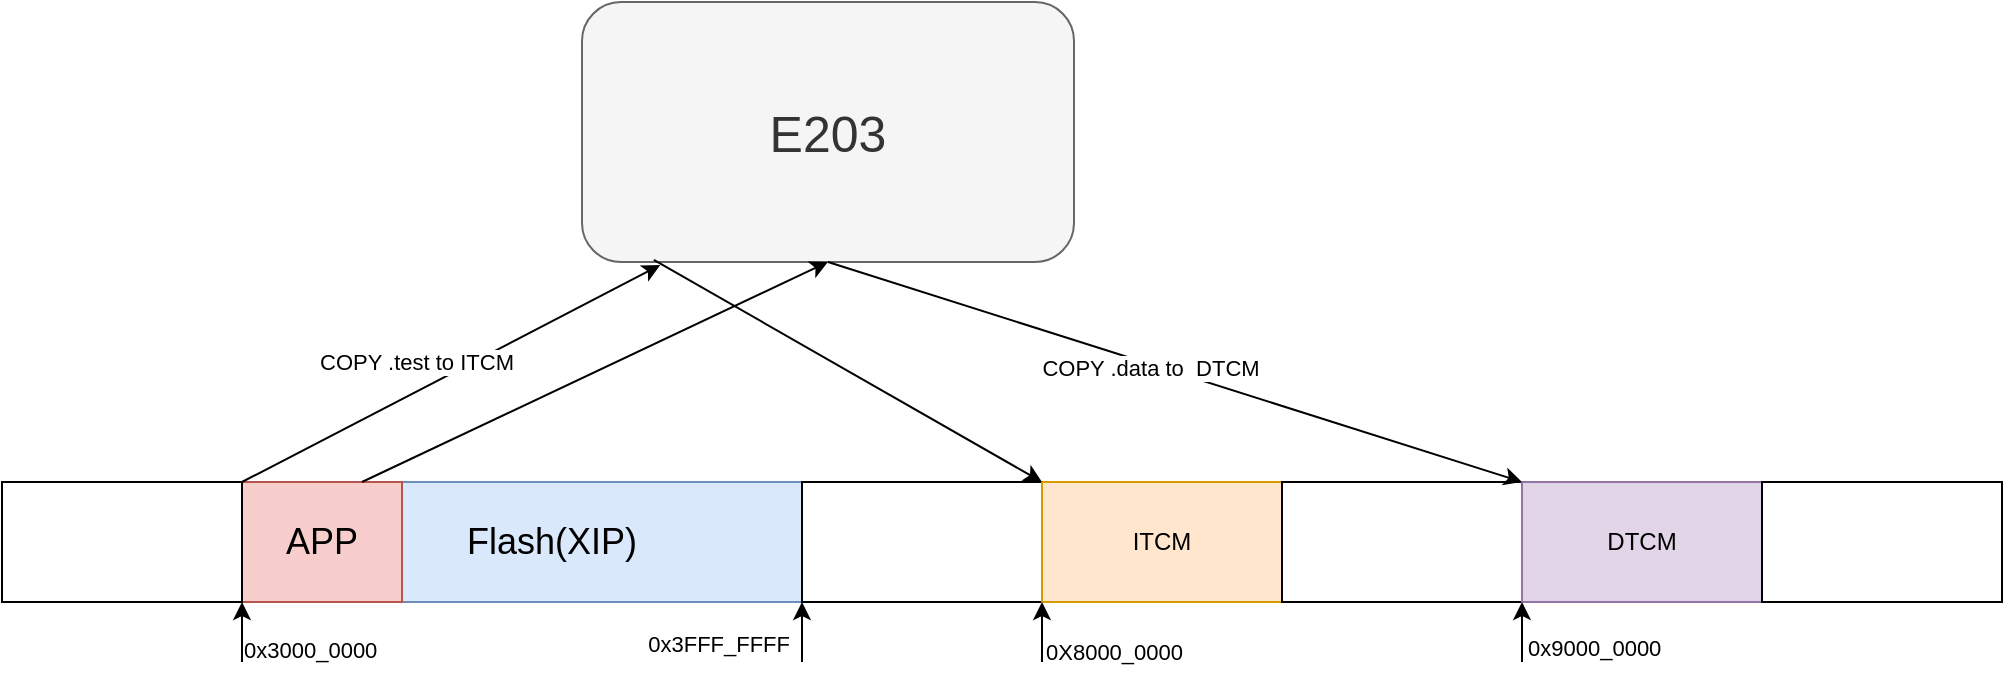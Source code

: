 <mxfile version="21.1.9" type="github">
  <diagram name="第 1 页" id="2LffVak39jsRAu2qzqk5">
    <mxGraphModel dx="1195" dy="626" grid="1" gridSize="10" guides="1" tooltips="1" connect="1" arrows="1" fold="1" page="1" pageScale="1" pageWidth="827" pageHeight="1169" math="0" shadow="0">
      <root>
        <mxCell id="0" />
        <mxCell id="1" parent="0" />
        <mxCell id="Gvte_bGv6yS3TtqOH1Us-2" value="&amp;nbsp; &amp;nbsp; &amp;nbsp; Flash(XIP)" style="rounded=0;whiteSpace=wrap;html=1;fontSize=18;align=center;fillColor=#dae8fc;strokeColor=#6c8ebf;" vertex="1" parent="1">
          <mxGeometry x="140" y="270" width="280" height="60" as="geometry" />
        </mxCell>
        <mxCell id="Gvte_bGv6yS3TtqOH1Us-3" value="APP" style="rounded=0;whiteSpace=wrap;html=1;fontSize=18;fillColor=#f8cecc;strokeColor=#b85450;" vertex="1" parent="1">
          <mxGeometry x="140" y="270" width="80" height="60" as="geometry" />
        </mxCell>
        <mxCell id="Gvte_bGv6yS3TtqOH1Us-6" value="" style="endArrow=classic;html=1;rounded=0;" edge="1" parent="1">
          <mxGeometry width="50" height="50" relative="1" as="geometry">
            <mxPoint x="140" y="360" as="sourcePoint" />
            <mxPoint x="140" y="330" as="targetPoint" />
          </mxGeometry>
        </mxCell>
        <mxCell id="Gvte_bGv6yS3TtqOH1Us-8" value="0x3000_0000" style="edgeLabel;html=1;align=left;verticalAlign=middle;resizable=0;points=[];" vertex="1" connectable="0" parent="Gvte_bGv6yS3TtqOH1Us-6">
          <mxGeometry x="-0.552" y="1" relative="1" as="geometry">
            <mxPoint as="offset" />
          </mxGeometry>
        </mxCell>
        <mxCell id="Gvte_bGv6yS3TtqOH1Us-12" value="" style="endArrow=classic;html=1;rounded=0;entryX=1;entryY=1;entryDx=0;entryDy=0;" edge="1" parent="1" target="Gvte_bGv6yS3TtqOH1Us-2">
          <mxGeometry width="50" height="50" relative="1" as="geometry">
            <mxPoint x="420" y="360" as="sourcePoint" />
            <mxPoint x="340" y="340" as="targetPoint" />
          </mxGeometry>
        </mxCell>
        <mxCell id="Gvte_bGv6yS3TtqOH1Us-13" value="0x3FFF_FFFF" style="edgeLabel;html=1;align=right;verticalAlign=middle;resizable=0;points=[];" vertex="1" connectable="0" parent="Gvte_bGv6yS3TtqOH1Us-12">
          <mxGeometry x="-0.36" y="-1" relative="1" as="geometry">
            <mxPoint x="-7" as="offset" />
          </mxGeometry>
        </mxCell>
        <mxCell id="Gvte_bGv6yS3TtqOH1Us-14" value="" style="rounded=0;whiteSpace=wrap;html=1;" vertex="1" parent="1">
          <mxGeometry x="420" y="270" width="120" height="60" as="geometry" />
        </mxCell>
        <mxCell id="Gvte_bGv6yS3TtqOH1Us-15" value="" style="rounded=0;whiteSpace=wrap;html=1;" vertex="1" parent="1">
          <mxGeometry x="20" y="270" width="120" height="60" as="geometry" />
        </mxCell>
        <mxCell id="Gvte_bGv6yS3TtqOH1Us-16" value="ITCM" style="rounded=0;whiteSpace=wrap;html=1;fillColor=#ffe6cc;strokeColor=#d79b00;" vertex="1" parent="1">
          <mxGeometry x="540" y="270" width="120" height="60" as="geometry" />
        </mxCell>
        <mxCell id="Gvte_bGv6yS3TtqOH1Us-19" value="" style="endArrow=classic;html=1;rounded=0;entryX=0;entryY=1;entryDx=0;entryDy=0;" edge="1" parent="1" target="Gvte_bGv6yS3TtqOH1Us-16">
          <mxGeometry width="50" height="50" relative="1" as="geometry">
            <mxPoint x="540" y="360" as="sourcePoint" />
            <mxPoint x="550" y="350" as="targetPoint" />
          </mxGeometry>
        </mxCell>
        <mxCell id="Gvte_bGv6yS3TtqOH1Us-20" value="0X8000_0000" style="edgeLabel;html=1;align=left;verticalAlign=middle;resizable=0;points=[];" vertex="1" connectable="0" parent="Gvte_bGv6yS3TtqOH1Us-19">
          <mxGeometry x="-0.627" relative="1" as="geometry">
            <mxPoint as="offset" />
          </mxGeometry>
        </mxCell>
        <mxCell id="Gvte_bGv6yS3TtqOH1Us-21" value="" style="rounded=0;whiteSpace=wrap;html=1;" vertex="1" parent="1">
          <mxGeometry x="660" y="270" width="120" height="60" as="geometry" />
        </mxCell>
        <mxCell id="Gvte_bGv6yS3TtqOH1Us-22" value="DTCM" style="rounded=0;whiteSpace=wrap;html=1;fillColor=#e1d5e7;strokeColor=#9673a6;" vertex="1" parent="1">
          <mxGeometry x="780" y="270" width="120" height="60" as="geometry" />
        </mxCell>
        <mxCell id="Gvte_bGv6yS3TtqOH1Us-24" value="" style="endArrow=classic;html=1;rounded=0;" edge="1" parent="1">
          <mxGeometry width="50" height="50" relative="1" as="geometry">
            <mxPoint x="780" y="360" as="sourcePoint" />
            <mxPoint x="780" y="330" as="targetPoint" />
          </mxGeometry>
        </mxCell>
        <mxCell id="Gvte_bGv6yS3TtqOH1Us-25" value="0x9000_0000" style="edgeLabel;html=1;align=left;verticalAlign=middle;resizable=0;points=[];" vertex="1" connectable="0" parent="Gvte_bGv6yS3TtqOH1Us-24">
          <mxGeometry x="-0.493" y="-1" relative="1" as="geometry">
            <mxPoint as="offset" />
          </mxGeometry>
        </mxCell>
        <mxCell id="Gvte_bGv6yS3TtqOH1Us-26" value="" style="rounded=0;whiteSpace=wrap;html=1;" vertex="1" parent="1">
          <mxGeometry x="900" y="270" width="120" height="60" as="geometry" />
        </mxCell>
        <mxCell id="Gvte_bGv6yS3TtqOH1Us-27" value="E203" style="rounded=1;whiteSpace=wrap;html=1;fillColor=#f5f5f5;fontColor=#333333;strokeColor=#666666;fontSize=25;" vertex="1" parent="1">
          <mxGeometry x="310" y="30" width="246" height="130" as="geometry" />
        </mxCell>
        <mxCell id="Gvte_bGv6yS3TtqOH1Us-28" value="" style="endArrow=classic;html=1;rounded=0;exitX=1;exitY=0;exitDx=0;exitDy=0;entryX=0.159;entryY=1.012;entryDx=0;entryDy=0;entryPerimeter=0;" edge="1" parent="1" source="Gvte_bGv6yS3TtqOH1Us-15" target="Gvte_bGv6yS3TtqOH1Us-27">
          <mxGeometry width="50" height="50" relative="1" as="geometry">
            <mxPoint x="160" y="260" as="sourcePoint" />
            <mxPoint x="210" y="210" as="targetPoint" />
          </mxGeometry>
        </mxCell>
        <mxCell id="Gvte_bGv6yS3TtqOH1Us-32" value="COPY .test to ITCM" style="edgeLabel;html=1;align=center;verticalAlign=middle;resizable=0;points=[];" vertex="1" connectable="0" parent="Gvte_bGv6yS3TtqOH1Us-28">
          <mxGeometry x="-0.173" y="-1" relative="1" as="geometry">
            <mxPoint y="-16" as="offset" />
          </mxGeometry>
        </mxCell>
        <mxCell id="Gvte_bGv6yS3TtqOH1Us-29" value="" style="endArrow=classic;html=1;rounded=0;exitX=0.146;exitY=0.992;exitDx=0;exitDy=0;exitPerimeter=0;entryX=0;entryY=0;entryDx=0;entryDy=0;" edge="1" parent="1" source="Gvte_bGv6yS3TtqOH1Us-27" target="Gvte_bGv6yS3TtqOH1Us-16">
          <mxGeometry width="50" height="50" relative="1" as="geometry">
            <mxPoint x="450" y="220" as="sourcePoint" />
            <mxPoint x="500" y="170" as="targetPoint" />
          </mxGeometry>
        </mxCell>
        <mxCell id="Gvte_bGv6yS3TtqOH1Us-30" value="" style="endArrow=classic;html=1;rounded=0;entryX=0.5;entryY=1;entryDx=0;entryDy=0;" edge="1" parent="1" target="Gvte_bGv6yS3TtqOH1Us-27">
          <mxGeometry width="50" height="50" relative="1" as="geometry">
            <mxPoint x="200" y="270" as="sourcePoint" />
            <mxPoint x="250" y="220" as="targetPoint" />
          </mxGeometry>
        </mxCell>
        <mxCell id="Gvte_bGv6yS3TtqOH1Us-31" value="" style="endArrow=classic;html=1;rounded=0;exitX=0.5;exitY=1;exitDx=0;exitDy=0;entryX=0;entryY=0;entryDx=0;entryDy=0;" edge="1" parent="1" source="Gvte_bGv6yS3TtqOH1Us-27" target="Gvte_bGv6yS3TtqOH1Us-22">
          <mxGeometry width="50" height="50" relative="1" as="geometry">
            <mxPoint x="530" y="230" as="sourcePoint" />
            <mxPoint x="580" y="180" as="targetPoint" />
          </mxGeometry>
        </mxCell>
        <mxCell id="Gvte_bGv6yS3TtqOH1Us-33" value="COPY .data to&amp;nbsp; DTCM" style="edgeLabel;html=1;align=center;verticalAlign=middle;resizable=0;points=[];" vertex="1" connectable="0" parent="Gvte_bGv6yS3TtqOH1Us-31">
          <mxGeometry x="-0.068" y="-2" relative="1" as="geometry">
            <mxPoint as="offset" />
          </mxGeometry>
        </mxCell>
      </root>
    </mxGraphModel>
  </diagram>
</mxfile>
